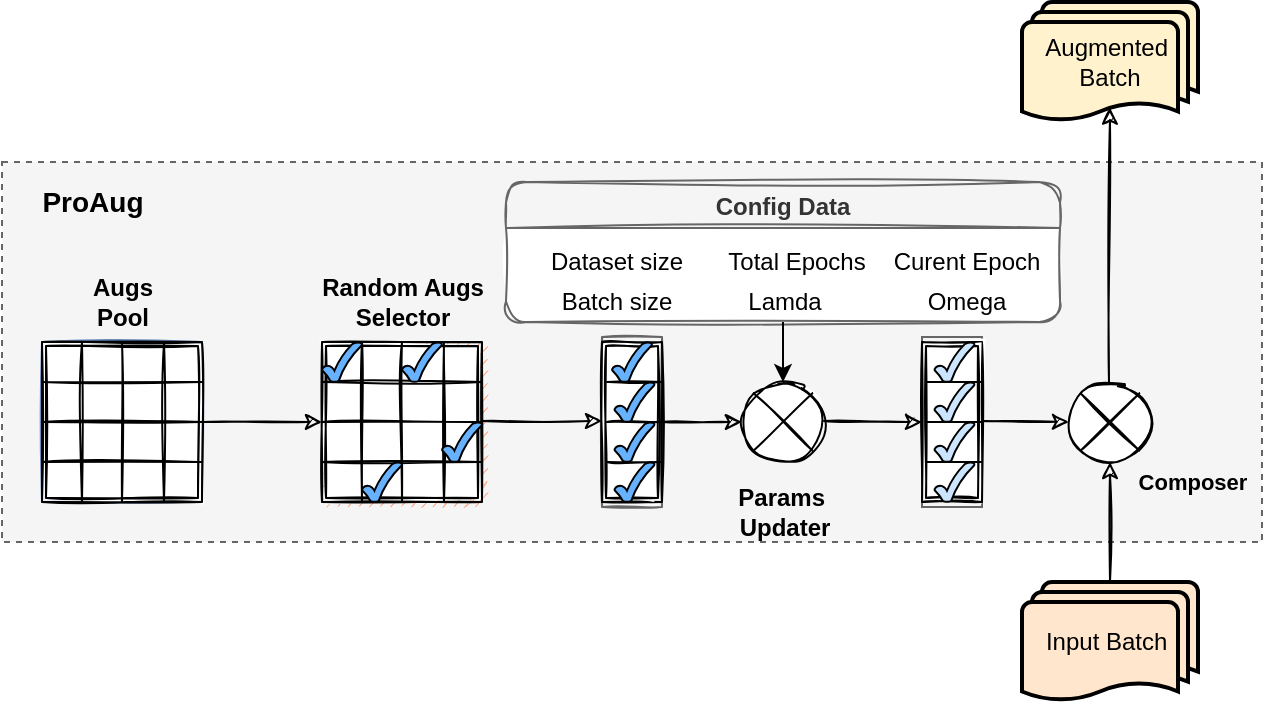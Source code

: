 <mxfile version="17.1.2" type="github">
  <diagram id="YQ0NtVMurIV4hcWnnMv-" name="Page-1">
    <mxGraphModel dx="720" dy="476" grid="1" gridSize="10" guides="1" tooltips="1" connect="1" arrows="1" fold="1" page="1" pageScale="1" pageWidth="850" pageHeight="1100" math="0" shadow="0">
      <root>
        <mxCell id="0" />
        <mxCell id="1" parent="0" />
        <mxCell id="aB0IRVpQ1B8DTL5Nojgd-87" value="" style="verticalLabelPosition=bottom;verticalAlign=top;html=1;shape=mxgraph.basic.rect;fillColor2=none;strokeWidth=1;size=20;indent=5;rounded=1;shadow=0;glass=0;labelBackgroundColor=none;labelBorderColor=none;sketch=0;fontSize=11;fillColor=#f5f5f5;dashed=1;strokeColor=#666666;fontColor=#333333;" parent="1" vertex="1">
          <mxGeometry x="40" y="130" width="630" height="190" as="geometry" />
        </mxCell>
        <mxCell id="aB0IRVpQ1B8DTL5Nojgd-1" value="Input Batch&amp;nbsp;" style="strokeWidth=2;html=1;shape=mxgraph.flowchart.multi-document;whiteSpace=wrap;fillColor=#ffe6cc;strokeColor=#000000;sketch=0;" parent="1" vertex="1">
          <mxGeometry x="550" y="340" width="88" height="60" as="geometry" />
        </mxCell>
        <mxCell id="aB0IRVpQ1B8DTL5Nojgd-2" value="" style="endArrow=classic;html=1;rounded=0;exitX=0.5;exitY=0;exitDx=0;exitDy=0;exitPerimeter=0;sketch=1;" parent="1" source="aB0IRVpQ1B8DTL5Nojgd-1" edge="1">
          <mxGeometry width="50" height="50" relative="1" as="geometry">
            <mxPoint x="340" y="270" as="sourcePoint" />
            <mxPoint x="594" y="280" as="targetPoint" />
          </mxGeometry>
        </mxCell>
        <mxCell id="aB0IRVpQ1B8DTL5Nojgd-3" value="" style="verticalLabelPosition=bottom;verticalAlign=top;html=1;shape=mxgraph.flowchart.or;strokeColor=#000000;sketch=1;" parent="1" vertex="1">
          <mxGeometry x="573.5" y="240" width="41" height="40" as="geometry" />
        </mxCell>
        <mxCell id="aB0IRVpQ1B8DTL5Nojgd-4" value="" style="endArrow=classic;html=1;rounded=0;exitX=0.5;exitY=0;exitDx=0;exitDy=0;exitPerimeter=0;sketch=1;entryX=0.5;entryY=0.88;entryDx=0;entryDy=0;entryPerimeter=0;" parent="1" target="aB0IRVpQ1B8DTL5Nojgd-5" edge="1">
          <mxGeometry width="50" height="50" relative="1" as="geometry">
            <mxPoint x="593.5" y="240" as="sourcePoint" />
            <mxPoint x="593.5" y="120" as="targetPoint" />
          </mxGeometry>
        </mxCell>
        <mxCell id="aB0IRVpQ1B8DTL5Nojgd-5" value="Augmented&amp;nbsp;&lt;br&gt;Batch" style="strokeWidth=2;html=1;shape=mxgraph.flowchart.multi-document;whiteSpace=wrap;fillColor=#fff2cc;strokeColor=#000000;sketch=0;" parent="1" vertex="1">
          <mxGeometry x="550" y="50" width="88" height="60" as="geometry" />
        </mxCell>
        <mxCell id="aB0IRVpQ1B8DTL5Nojgd-8" value="" style="verticalLabelPosition=bottom;verticalAlign=top;html=1;shape=mxgraph.flowchart.or;strokeColor=#000000;sketch=1;" parent="1" vertex="1">
          <mxGeometry x="410" y="240" width="41" height="40" as="geometry" />
        </mxCell>
        <mxCell id="aB0IRVpQ1B8DTL5Nojgd-17" value="" style="group;labelBorderColor=#97D077;fillColor=#FFA680;labelBackgroundColor=#FF3399;sketch=1;" parent="1" vertex="1" connectable="0">
          <mxGeometry x="200" y="220" width="80" height="80" as="geometry" />
        </mxCell>
        <mxCell id="aB0IRVpQ1B8DTL5Nojgd-10" value="" style="shape=ext;double=1;whiteSpace=wrap;html=1;aspect=fixed;strokeColor=#000000;sketch=1;" parent="aB0IRVpQ1B8DTL5Nojgd-17" vertex="1">
          <mxGeometry width="80" height="80" as="geometry" />
        </mxCell>
        <mxCell id="aB0IRVpQ1B8DTL5Nojgd-11" value="" style="line;strokeWidth=1;direction=south;html=1;perimeter=backbonePerimeter;points=[];outlineConnect=0;sketch=1;" parent="aB0IRVpQ1B8DTL5Nojgd-17" vertex="1">
          <mxGeometry x="10" width="20" height="80" as="geometry" />
        </mxCell>
        <mxCell id="aB0IRVpQ1B8DTL5Nojgd-12" value="" style="line;strokeWidth=1;direction=south;html=1;perimeter=backbonePerimeter;points=[];outlineConnect=0;sketch=1;" parent="aB0IRVpQ1B8DTL5Nojgd-17" vertex="1">
          <mxGeometry x="35" width="10" height="80" as="geometry" />
        </mxCell>
        <mxCell id="aB0IRVpQ1B8DTL5Nojgd-13" value="" style="line;strokeWidth=1;direction=south;html=1;perimeter=backbonePerimeter;points=[];outlineConnect=0;sketch=1;" parent="aB0IRVpQ1B8DTL5Nojgd-17" vertex="1">
          <mxGeometry x="60" width="2" height="80" as="geometry" />
        </mxCell>
        <mxCell id="aB0IRVpQ1B8DTL5Nojgd-14" value="" style="line;strokeWidth=1;direction=south;html=1;perimeter=backbonePerimeter;points=[];outlineConnect=0;rotation=-90;sketch=1;" parent="aB0IRVpQ1B8DTL5Nojgd-17" vertex="1">
          <mxGeometry x="30" y="-20" width="20" height="80" as="geometry" />
        </mxCell>
        <mxCell id="aB0IRVpQ1B8DTL5Nojgd-15" value="" style="line;strokeWidth=1;direction=south;html=1;perimeter=backbonePerimeter;points=[];outlineConnect=0;rotation=-90;sketch=1;" parent="aB0IRVpQ1B8DTL5Nojgd-17" vertex="1">
          <mxGeometry x="30" width="20" height="80" as="geometry" />
        </mxCell>
        <mxCell id="aB0IRVpQ1B8DTL5Nojgd-16" value="" style="line;strokeWidth=1;direction=west;html=1;perimeter=backbonePerimeter;points=[];outlineConnect=0;rotation=-180;sketch=1;" parent="aB0IRVpQ1B8DTL5Nojgd-17" vertex="1">
          <mxGeometry y="50" width="80" height="20" as="geometry" />
        </mxCell>
        <mxCell id="aB0IRVpQ1B8DTL5Nojgd-26" value="" style="verticalLabelPosition=bottom;verticalAlign=top;html=1;shape=mxgraph.basic.tick;labelBackgroundColor=#FF3399;labelBorderColor=#97D077;strokeColor=#000000;strokeWidth=1;fillColor=#66B2FF;sketch=0;" parent="aB0IRVpQ1B8DTL5Nojgd-17" vertex="1">
          <mxGeometry width="20" height="20" as="geometry" />
        </mxCell>
        <mxCell id="aB0IRVpQ1B8DTL5Nojgd-27" value="" style="verticalLabelPosition=bottom;verticalAlign=top;html=1;shape=mxgraph.basic.tick;labelBackgroundColor=#FF3399;labelBorderColor=#97D077;strokeColor=#000000;strokeWidth=1;fillColor=#66B2FF;sketch=0;" parent="aB0IRVpQ1B8DTL5Nojgd-17" vertex="1">
          <mxGeometry x="40" width="20" height="20" as="geometry" />
        </mxCell>
        <mxCell id="aB0IRVpQ1B8DTL5Nojgd-29" value="" style="verticalLabelPosition=bottom;verticalAlign=top;html=1;shape=mxgraph.basic.tick;labelBackgroundColor=#FF3399;labelBorderColor=#97D077;strokeColor=#000000;strokeWidth=1;fillColor=#66B2FF;sketch=0;" parent="aB0IRVpQ1B8DTL5Nojgd-17" vertex="1">
          <mxGeometry x="20" y="60" width="20" height="20" as="geometry" />
        </mxCell>
        <mxCell id="aB0IRVpQ1B8DTL5Nojgd-28" value="" style="verticalLabelPosition=bottom;verticalAlign=top;html=1;shape=mxgraph.basic.tick;labelBackgroundColor=#FF3399;labelBorderColor=#97D077;strokeColor=#000000;strokeWidth=1;fillColor=#66B2FF;sketch=0;" parent="aB0IRVpQ1B8DTL5Nojgd-17" vertex="1">
          <mxGeometry x="60" y="40" width="20" height="20" as="geometry" />
        </mxCell>
        <mxCell id="aB0IRVpQ1B8DTL5Nojgd-18" value="" style="group;fillColor=#dae8fc;strokeColor=#6c8ebf;sketch=1;" parent="1" vertex="1" connectable="0">
          <mxGeometry x="60" y="220" width="80" height="80" as="geometry" />
        </mxCell>
        <mxCell id="aB0IRVpQ1B8DTL5Nojgd-19" value="" style="shape=ext;double=1;whiteSpace=wrap;html=1;aspect=fixed;strokeColor=#000000;sketch=1;" parent="aB0IRVpQ1B8DTL5Nojgd-18" vertex="1">
          <mxGeometry width="80" height="80" as="geometry" />
        </mxCell>
        <mxCell id="aB0IRVpQ1B8DTL5Nojgd-20" value="" style="line;strokeWidth=1;direction=south;html=1;perimeter=backbonePerimeter;points=[];outlineConnect=0;sketch=1;" parent="aB0IRVpQ1B8DTL5Nojgd-18" vertex="1">
          <mxGeometry x="10" width="20" height="80" as="geometry" />
        </mxCell>
        <mxCell id="aB0IRVpQ1B8DTL5Nojgd-21" value="" style="line;strokeWidth=1;direction=south;html=1;perimeter=backbonePerimeter;points=[];outlineConnect=0;sketch=1;" parent="aB0IRVpQ1B8DTL5Nojgd-18" vertex="1">
          <mxGeometry x="35" width="10" height="80" as="geometry" />
        </mxCell>
        <mxCell id="aB0IRVpQ1B8DTL5Nojgd-22" value="" style="line;strokeWidth=1;direction=south;html=1;perimeter=backbonePerimeter;points=[];outlineConnect=0;sketch=1;" parent="aB0IRVpQ1B8DTL5Nojgd-18" vertex="1">
          <mxGeometry x="60" width="2" height="80" as="geometry" />
        </mxCell>
        <mxCell id="aB0IRVpQ1B8DTL5Nojgd-23" value="" style="line;strokeWidth=1;direction=south;html=1;perimeter=backbonePerimeter;points=[];outlineConnect=0;rotation=-90;sketch=1;" parent="aB0IRVpQ1B8DTL5Nojgd-18" vertex="1">
          <mxGeometry x="30" y="-20" width="20" height="80" as="geometry" />
        </mxCell>
        <mxCell id="aB0IRVpQ1B8DTL5Nojgd-24" value="" style="line;strokeWidth=1;direction=south;html=1;perimeter=backbonePerimeter;points=[];outlineConnect=0;rotation=-90;sketch=1;" parent="aB0IRVpQ1B8DTL5Nojgd-18" vertex="1">
          <mxGeometry x="30" width="20" height="80" as="geometry" />
        </mxCell>
        <mxCell id="aB0IRVpQ1B8DTL5Nojgd-25" value="" style="line;strokeWidth=1;direction=west;html=1;perimeter=backbonePerimeter;points=[];outlineConnect=0;rotation=-180;sketch=1;" parent="aB0IRVpQ1B8DTL5Nojgd-18" vertex="1">
          <mxGeometry y="50" width="80" height="20" as="geometry" />
        </mxCell>
        <mxCell id="aB0IRVpQ1B8DTL5Nojgd-40" value="" style="group;fillColor=#f5f5f5;fontColor=#333333;strokeColor=#666666;sketch=1;" parent="1" vertex="1" connectable="0">
          <mxGeometry x="340" y="217.5" width="30" height="85" as="geometry" />
        </mxCell>
        <mxCell id="aB0IRVpQ1B8DTL5Nojgd-39" value="" style="shape=ext;double=1;rounded=0;whiteSpace=wrap;html=1;labelBackgroundColor=#FF3399;labelBorderColor=#97D077;strokeColor=#000000;strokeWidth=1;fillColor=#FFFFFF;sketch=1;" parent="aB0IRVpQ1B8DTL5Nojgd-40" vertex="1">
          <mxGeometry y="2.5" width="30" height="80" as="geometry" />
        </mxCell>
        <mxCell id="aB0IRVpQ1B8DTL5Nojgd-35" value="" style="group;sketch=1;" parent="aB0IRVpQ1B8DTL5Nojgd-40" vertex="1" connectable="0">
          <mxGeometry x="2.5" width="27.5" height="85" as="geometry" />
        </mxCell>
        <mxCell id="aB0IRVpQ1B8DTL5Nojgd-30" value="" style="line;strokeWidth=1;html=1;labelBackgroundColor=#FF3399;labelBorderColor=#97D077;fillColor=#66B2FF;sketch=1;" parent="aB0IRVpQ1B8DTL5Nojgd-35" vertex="1">
          <mxGeometry y="17.5" width="27.5" height="10" as="geometry" />
        </mxCell>
        <mxCell id="aB0IRVpQ1B8DTL5Nojgd-31" value="" style="line;strokeWidth=1;html=1;labelBackgroundColor=#FF3399;labelBorderColor=#97D077;fillColor=#66B2FF;sketch=1;" parent="aB0IRVpQ1B8DTL5Nojgd-35" vertex="1">
          <mxGeometry y="37.5" width="27.5" height="10" as="geometry" />
        </mxCell>
        <mxCell id="aB0IRVpQ1B8DTL5Nojgd-32" value="" style="line;strokeWidth=1;html=1;labelBackgroundColor=#FF3399;labelBorderColor=#97D077;fillColor=#66B2FF;sketch=1;" parent="aB0IRVpQ1B8DTL5Nojgd-35" vertex="1">
          <mxGeometry y="57.5" width="27.5" height="10" as="geometry" />
        </mxCell>
        <mxCell id="aB0IRVpQ1B8DTL5Nojgd-65" value="" style="verticalLabelPosition=bottom;verticalAlign=top;html=1;shape=mxgraph.basic.tick;labelBackgroundColor=#FF3399;labelBorderColor=#97D077;strokeColor=#000000;strokeWidth=1;fillColor=#66B2FF;sketch=0;" parent="aB0IRVpQ1B8DTL5Nojgd-35" vertex="1">
          <mxGeometry x="3.75" y="22.5" width="20" height="20" as="geometry" />
        </mxCell>
        <mxCell id="aB0IRVpQ1B8DTL5Nojgd-73" value="" style="verticalLabelPosition=bottom;verticalAlign=top;html=1;shape=mxgraph.basic.tick;labelBackgroundColor=#FF3399;labelBorderColor=#97D077;strokeColor=#000000;strokeWidth=1;fillColor=#66B2FF;sketch=0;" parent="aB0IRVpQ1B8DTL5Nojgd-35" vertex="1">
          <mxGeometry x="3.75" y="42.5" width="20" height="20" as="geometry" />
        </mxCell>
        <mxCell id="aB0IRVpQ1B8DTL5Nojgd-74" value="" style="verticalLabelPosition=bottom;verticalAlign=top;html=1;shape=mxgraph.basic.tick;labelBackgroundColor=#FF3399;labelBorderColor=#97D077;strokeColor=#000000;strokeWidth=1;fillColor=#66B2FF;sketch=0;" parent="aB0IRVpQ1B8DTL5Nojgd-35" vertex="1">
          <mxGeometry x="3.75" y="62.5" width="20" height="20" as="geometry" />
        </mxCell>
        <mxCell id="aB0IRVpQ1B8DTL5Nojgd-64" value="" style="verticalLabelPosition=bottom;verticalAlign=top;html=1;shape=mxgraph.basic.tick;labelBackgroundColor=#FF3399;labelBorderColor=#97D077;strokeColor=#000000;strokeWidth=1;fillColor=#66B2FF;sketch=0;" parent="aB0IRVpQ1B8DTL5Nojgd-40" vertex="1">
          <mxGeometry x="5" y="2.5" width="20" height="20" as="geometry" />
        </mxCell>
        <mxCell id="aB0IRVpQ1B8DTL5Nojgd-42" value="" style="group;fillColor=#f5f5f5;fontColor=#333333;strokeColor=#666666;" parent="1" vertex="1" connectable="0">
          <mxGeometry x="500" y="217.5" width="30" height="85" as="geometry" />
        </mxCell>
        <mxCell id="aB0IRVpQ1B8DTL5Nojgd-43" value="" style="shape=ext;double=1;rounded=0;whiteSpace=wrap;html=1;labelBackgroundColor=#FF3399;labelBorderColor=#97D077;strokeColor=#000000;strokeWidth=1;fillColor=#FFFFFF;sketch=1;" parent="aB0IRVpQ1B8DTL5Nojgd-42" vertex="1">
          <mxGeometry y="2.5" width="30" height="80" as="geometry" />
        </mxCell>
        <mxCell id="aB0IRVpQ1B8DTL5Nojgd-44" value="" style="group" parent="aB0IRVpQ1B8DTL5Nojgd-42" vertex="1" connectable="0">
          <mxGeometry x="2.5" width="27.5" height="85" as="geometry" />
        </mxCell>
        <mxCell id="aB0IRVpQ1B8DTL5Nojgd-45" value="" style="line;strokeWidth=1;html=1;labelBackgroundColor=#FF3399;labelBorderColor=#97D077;fillColor=#66B2FF;sketch=0;" parent="aB0IRVpQ1B8DTL5Nojgd-44" vertex="1">
          <mxGeometry y="17.5" width="27.5" height="10" as="geometry" />
        </mxCell>
        <mxCell id="aB0IRVpQ1B8DTL5Nojgd-46" value="" style="line;strokeWidth=1;html=1;labelBackgroundColor=#FF3399;labelBorderColor=#97D077;fillColor=#66B2FF;sketch=0;" parent="aB0IRVpQ1B8DTL5Nojgd-44" vertex="1">
          <mxGeometry y="37.5" width="27.5" height="10" as="geometry" />
        </mxCell>
        <mxCell id="aB0IRVpQ1B8DTL5Nojgd-47" value="" style="line;strokeWidth=1;html=1;labelBackgroundColor=#FF3399;labelBorderColor=#97D077;fillColor=#66B2FF;sketch=0;" parent="aB0IRVpQ1B8DTL5Nojgd-44" vertex="1">
          <mxGeometry y="57.5" width="27.5" height="10" as="geometry" />
        </mxCell>
        <mxCell id="aB0IRVpQ1B8DTL5Nojgd-77" value="" style="verticalLabelPosition=bottom;verticalAlign=top;html=1;shape=mxgraph.basic.tick;labelBackgroundColor=#FF3399;labelBorderColor=#97D077;strokeColor=#000000;strokeWidth=1;fillColor=#CCE5FF;sketch=0;" parent="aB0IRVpQ1B8DTL5Nojgd-44" vertex="1">
          <mxGeometry x="3.75" y="22.5" width="20" height="20" as="geometry" />
        </mxCell>
        <mxCell id="aB0IRVpQ1B8DTL5Nojgd-78" value="" style="verticalLabelPosition=bottom;verticalAlign=top;html=1;shape=mxgraph.basic.tick;labelBackgroundColor=#FF3399;labelBorderColor=#97D077;strokeColor=#000000;strokeWidth=1;fillColor=#CCE5FF;sketch=0;" parent="aB0IRVpQ1B8DTL5Nojgd-44" vertex="1">
          <mxGeometry x="3.75" y="42.5" width="20" height="20" as="geometry" />
        </mxCell>
        <mxCell id="aB0IRVpQ1B8DTL5Nojgd-79" value="" style="verticalLabelPosition=bottom;verticalAlign=top;html=1;shape=mxgraph.basic.tick;labelBackgroundColor=#FF3399;labelBorderColor=#97D077;strokeColor=#000000;strokeWidth=1;fillColor=#CCE5FF;sketch=0;" parent="aB0IRVpQ1B8DTL5Nojgd-44" vertex="1">
          <mxGeometry x="3.75" y="62.5" width="20" height="20" as="geometry" />
        </mxCell>
        <mxCell id="aB0IRVpQ1B8DTL5Nojgd-75" value="" style="verticalLabelPosition=bottom;verticalAlign=top;html=1;shape=mxgraph.basic.tick;labelBackgroundColor=#FF3399;labelBorderColor=#97D077;strokeColor=#000000;strokeWidth=1;fillColor=#CCE5FF;sketch=0;" parent="aB0IRVpQ1B8DTL5Nojgd-42" vertex="1">
          <mxGeometry x="6.25" y="2.5" width="20" height="20" as="geometry" />
        </mxCell>
        <mxCell id="aB0IRVpQ1B8DTL5Nojgd-48" value="" style="endArrow=classic;html=1;rounded=0;exitX=1;exitY=0.5;exitDx=0;exitDy=0;exitPerimeter=0;entryX=0;entryY=0.5;entryDx=0;entryDy=0;sketch=1;" parent="1" source="aB0IRVpQ1B8DTL5Nojgd-24" target="aB0IRVpQ1B8DTL5Nojgd-10" edge="1">
          <mxGeometry width="50" height="50" relative="1" as="geometry">
            <mxPoint x="340" y="270" as="sourcePoint" />
            <mxPoint x="390" y="220" as="targetPoint" />
          </mxGeometry>
        </mxCell>
        <mxCell id="aB0IRVpQ1B8DTL5Nojgd-50" value="" style="endArrow=classic;html=1;rounded=0;exitX=1;exitY=0.5;exitDx=0;exitDy=0;exitPerimeter=0;entryX=0;entryY=0.5;entryDx=0;entryDy=0;sketch=1;" parent="1" edge="1">
          <mxGeometry width="50" height="50" relative="1" as="geometry">
            <mxPoint x="280" y="259.5" as="sourcePoint" />
            <mxPoint x="340" y="259.5" as="targetPoint" />
          </mxGeometry>
        </mxCell>
        <mxCell id="aB0IRVpQ1B8DTL5Nojgd-51" value="" style="endArrow=classic;html=1;rounded=0;exitX=1;exitY=0.5;exitDx=0;exitDy=0;exitPerimeter=0;sketch=1;" parent="1" source="aB0IRVpQ1B8DTL5Nojgd-31" edge="1">
          <mxGeometry width="50" height="50" relative="1" as="geometry">
            <mxPoint x="380" y="260" as="sourcePoint" />
            <mxPoint x="410" y="260" as="targetPoint" />
          </mxGeometry>
        </mxCell>
        <mxCell id="aB0IRVpQ1B8DTL5Nojgd-52" value="" style="endArrow=classic;html=1;rounded=0;exitX=1;exitY=0.5;exitDx=0;exitDy=0;exitPerimeter=0;sketch=1;" parent="1" edge="1">
          <mxGeometry width="50" height="50" relative="1" as="geometry">
            <mxPoint x="451" y="259.5" as="sourcePoint" />
            <mxPoint x="500" y="260" as="targetPoint" />
          </mxGeometry>
        </mxCell>
        <mxCell id="aB0IRVpQ1B8DTL5Nojgd-53" value="" style="endArrow=classic;html=1;rounded=0;exitX=1;exitY=0.5;exitDx=0;exitDy=0;exitPerimeter=0;entryX=0;entryY=0.5;entryDx=0;entryDy=0;entryPerimeter=0;sketch=1;" parent="1" target="aB0IRVpQ1B8DTL5Nojgd-3" edge="1">
          <mxGeometry width="50" height="50" relative="1" as="geometry">
            <mxPoint x="530" y="259.5" as="sourcePoint" />
            <mxPoint x="570" y="260" as="targetPoint" />
          </mxGeometry>
        </mxCell>
        <mxCell id="aB0IRVpQ1B8DTL5Nojgd-54" value="Config Data" style="swimlane;labelBackgroundColor=none;labelBorderColor=none;strokeColor=#666666;strokeWidth=1;fillColor=#f5f5f5;fontColor=#333333;gradientColor=none;rounded=1;shadow=0;glass=0;sketch=1;swimlaneFillColor=default;" parent="1" vertex="1">
          <mxGeometry x="292" y="140" width="277" height="70" as="geometry" />
        </mxCell>
        <mxCell id="aB0IRVpQ1B8DTL5Nojgd-60" value="Lamda" style="text;html=1;align=center;verticalAlign=middle;resizable=0;points=[];autosize=1;strokeColor=none;fillColor=none;" parent="aB0IRVpQ1B8DTL5Nojgd-54" vertex="1">
          <mxGeometry x="113.5" y="50" width="50" height="20" as="geometry" />
        </mxCell>
        <mxCell id="aB0IRVpQ1B8DTL5Nojgd-61" value="Omega" style="text;html=1;align=center;verticalAlign=middle;resizable=0;points=[];autosize=1;strokeColor=none;fillColor=none;" parent="aB0IRVpQ1B8DTL5Nojgd-54" vertex="1">
          <mxGeometry x="205" y="50" width="50" height="20" as="geometry" />
        </mxCell>
        <mxCell id="aB0IRVpQ1B8DTL5Nojgd-62" value="Curent Epoch" style="text;html=1;align=center;verticalAlign=middle;resizable=0;points=[];autosize=1;strokeColor=none;fillColor=none;" parent="aB0IRVpQ1B8DTL5Nojgd-54" vertex="1">
          <mxGeometry x="185" y="30" width="90" height="20" as="geometry" />
        </mxCell>
        <mxCell id="aB0IRVpQ1B8DTL5Nojgd-55" value="Dataset size" style="text;html=1;align=center;verticalAlign=middle;resizable=0;points=[];autosize=1;strokeColor=none;fillColor=none;" parent="aB0IRVpQ1B8DTL5Nojgd-54" vertex="1">
          <mxGeometry x="15" y="30" width="80" height="20" as="geometry" />
        </mxCell>
        <mxCell id="aB0IRVpQ1B8DTL5Nojgd-59" value="Total Epochs" style="text;html=1;align=center;verticalAlign=middle;resizable=0;points=[];autosize=1;strokeColor=none;fillColor=none;" parent="aB0IRVpQ1B8DTL5Nojgd-54" vertex="1">
          <mxGeometry x="105" y="30" width="80" height="20" as="geometry" />
        </mxCell>
        <mxCell id="aB0IRVpQ1B8DTL5Nojgd-58" value="Batch size" style="text;html=1;align=center;verticalAlign=middle;resizable=0;points=[];autosize=1;strokeColor=none;fillColor=none;" parent="aB0IRVpQ1B8DTL5Nojgd-54" vertex="1">
          <mxGeometry x="20" y="50" width="70" height="20" as="geometry" />
        </mxCell>
        <mxCell id="aB0IRVpQ1B8DTL5Nojgd-63" value="" style="endArrow=classic;html=1;rounded=0;exitX=0.5;exitY=1;exitDx=0;exitDy=0;entryX=0.5;entryY=0;entryDx=0;entryDy=0;entryPerimeter=0;" parent="1" source="aB0IRVpQ1B8DTL5Nojgd-54" target="aB0IRVpQ1B8DTL5Nojgd-8" edge="1">
          <mxGeometry width="50" height="50" relative="1" as="geometry">
            <mxPoint x="340" y="270" as="sourcePoint" />
            <mxPoint x="390" y="220" as="targetPoint" />
          </mxGeometry>
        </mxCell>
        <mxCell id="aB0IRVpQ1B8DTL5Nojgd-81" value="&lt;b&gt;Augs&lt;br&gt;Pool&lt;/b&gt;" style="text;html=1;align=center;verticalAlign=middle;resizable=0;points=[];autosize=1;strokeColor=none;fillColor=none;" parent="1" vertex="1">
          <mxGeometry x="75" y="185" width="50" height="30" as="geometry" />
        </mxCell>
        <mxCell id="aB0IRVpQ1B8DTL5Nojgd-83" value="&lt;b&gt;Random Augs&lt;br&gt;Selector&lt;/b&gt;" style="text;html=1;align=center;verticalAlign=middle;resizable=0;points=[];autosize=1;strokeColor=none;fillColor=none;" parent="1" vertex="1">
          <mxGeometry x="190" y="185" width="100" height="30" as="geometry" />
        </mxCell>
        <mxCell id="aB0IRVpQ1B8DTL5Nojgd-84" value="&lt;b&gt;Params&amp;nbsp;&lt;br&gt;Updater&lt;/b&gt;" style="text;html=1;align=center;verticalAlign=middle;resizable=0;points=[];autosize=1;strokeColor=none;fillColor=none;" parent="1" vertex="1">
          <mxGeometry x="400.5" y="290" width="60" height="30" as="geometry" />
        </mxCell>
        <mxCell id="aB0IRVpQ1B8DTL5Nojgd-85" value="&lt;b&gt;&lt;font style=&quot;font-size: 11px&quot;&gt;Composer&lt;/font&gt;&lt;/b&gt;" style="text;html=1;align=center;verticalAlign=middle;resizable=0;points=[];autosize=1;strokeColor=none;fillColor=none;" parent="1" vertex="1">
          <mxGeometry x="600" y="280" width="70" height="20" as="geometry" />
        </mxCell>
        <mxCell id="aB0IRVpQ1B8DTL5Nojgd-88" value="&lt;b&gt;&lt;font style=&quot;font-size: 14px&quot;&gt;ProAug&lt;/font&gt;&lt;/b&gt;" style="text;html=1;align=center;verticalAlign=middle;resizable=0;points=[];autosize=1;strokeColor=none;fillColor=none;fontSize=11;" parent="1" vertex="1">
          <mxGeometry x="50" y="140" width="70" height="20" as="geometry" />
        </mxCell>
      </root>
    </mxGraphModel>
  </diagram>
</mxfile>
